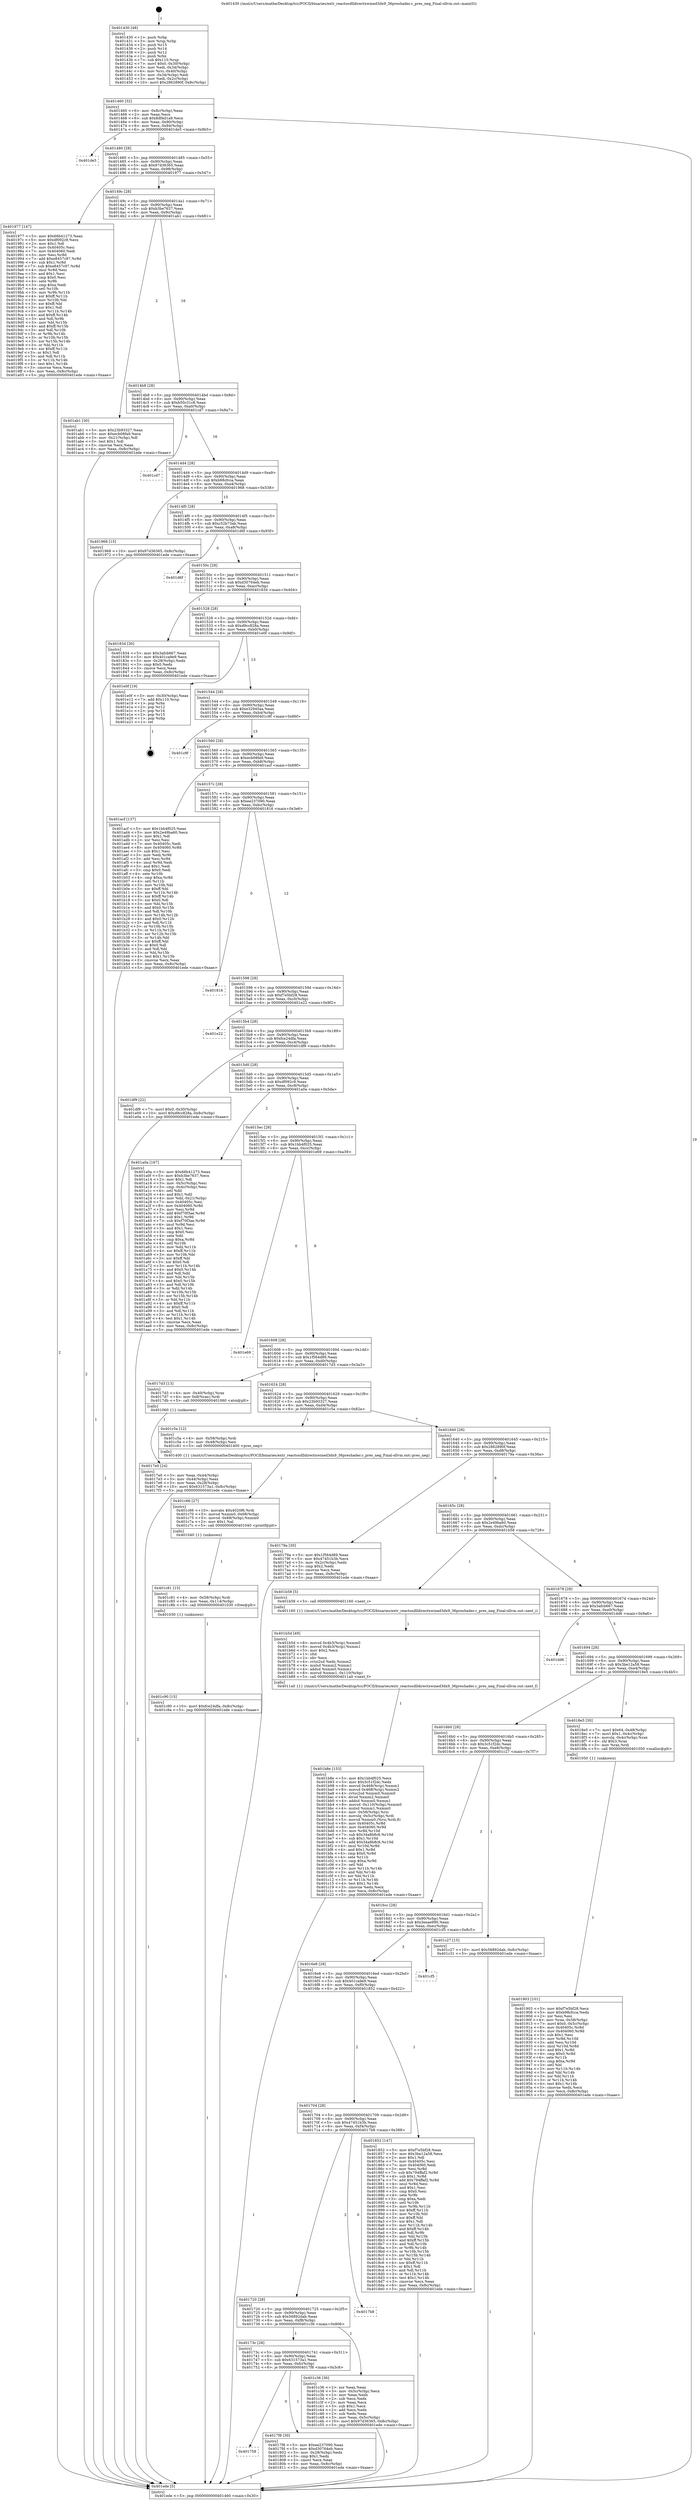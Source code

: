 digraph "0x401430" {
  label = "0x401430 (/mnt/c/Users/mathe/Desktop/tcc/POCII/binaries/extr_reactosdlldirectxwined3dx9_36preshader.c_pres_neg_Final-ollvm.out::main(0))"
  labelloc = "t"
  node[shape=record]

  Entry [label="",width=0.3,height=0.3,shape=circle,fillcolor=black,style=filled]
  "0x401460" [label="{
     0x401460 [32]\l
     | [instrs]\l
     &nbsp;&nbsp;0x401460 \<+6\>: mov -0x8c(%rbp),%eax\l
     &nbsp;&nbsp;0x401466 \<+2\>: mov %eax,%ecx\l
     &nbsp;&nbsp;0x401468 \<+6\>: sub $0x8df4d1a9,%ecx\l
     &nbsp;&nbsp;0x40146e \<+6\>: mov %eax,-0x90(%rbp)\l
     &nbsp;&nbsp;0x401474 \<+6\>: mov %ecx,-0x94(%rbp)\l
     &nbsp;&nbsp;0x40147a \<+6\>: je 0000000000401de5 \<main+0x9b5\>\l
  }"]
  "0x401de5" [label="{
     0x401de5\l
  }", style=dashed]
  "0x401480" [label="{
     0x401480 [28]\l
     | [instrs]\l
     &nbsp;&nbsp;0x401480 \<+5\>: jmp 0000000000401485 \<main+0x55\>\l
     &nbsp;&nbsp;0x401485 \<+6\>: mov -0x90(%rbp),%eax\l
     &nbsp;&nbsp;0x40148b \<+5\>: sub $0x97d36365,%eax\l
     &nbsp;&nbsp;0x401490 \<+6\>: mov %eax,-0x98(%rbp)\l
     &nbsp;&nbsp;0x401496 \<+6\>: je 0000000000401977 \<main+0x547\>\l
  }"]
  Exit [label="",width=0.3,height=0.3,shape=circle,fillcolor=black,style=filled,peripheries=2]
  "0x401977" [label="{
     0x401977 [147]\l
     | [instrs]\l
     &nbsp;&nbsp;0x401977 \<+5\>: mov $0x66b41273,%eax\l
     &nbsp;&nbsp;0x40197c \<+5\>: mov $0xdf092c9,%ecx\l
     &nbsp;&nbsp;0x401981 \<+2\>: mov $0x1,%dl\l
     &nbsp;&nbsp;0x401983 \<+7\>: mov 0x40405c,%esi\l
     &nbsp;&nbsp;0x40198a \<+7\>: mov 0x404060,%edi\l
     &nbsp;&nbsp;0x401991 \<+3\>: mov %esi,%r8d\l
     &nbsp;&nbsp;0x401994 \<+7\>: add $0xe8457c97,%r8d\l
     &nbsp;&nbsp;0x40199b \<+4\>: sub $0x1,%r8d\l
     &nbsp;&nbsp;0x40199f \<+7\>: sub $0xe8457c97,%r8d\l
     &nbsp;&nbsp;0x4019a6 \<+4\>: imul %r8d,%esi\l
     &nbsp;&nbsp;0x4019aa \<+3\>: and $0x1,%esi\l
     &nbsp;&nbsp;0x4019ad \<+3\>: cmp $0x0,%esi\l
     &nbsp;&nbsp;0x4019b0 \<+4\>: sete %r9b\l
     &nbsp;&nbsp;0x4019b4 \<+3\>: cmp $0xa,%edi\l
     &nbsp;&nbsp;0x4019b7 \<+4\>: setl %r10b\l
     &nbsp;&nbsp;0x4019bb \<+3\>: mov %r9b,%r11b\l
     &nbsp;&nbsp;0x4019be \<+4\>: xor $0xff,%r11b\l
     &nbsp;&nbsp;0x4019c2 \<+3\>: mov %r10b,%bl\l
     &nbsp;&nbsp;0x4019c5 \<+3\>: xor $0xff,%bl\l
     &nbsp;&nbsp;0x4019c8 \<+3\>: xor $0x1,%dl\l
     &nbsp;&nbsp;0x4019cb \<+3\>: mov %r11b,%r14b\l
     &nbsp;&nbsp;0x4019ce \<+4\>: and $0xff,%r14b\l
     &nbsp;&nbsp;0x4019d2 \<+3\>: and %dl,%r9b\l
     &nbsp;&nbsp;0x4019d5 \<+3\>: mov %bl,%r15b\l
     &nbsp;&nbsp;0x4019d8 \<+4\>: and $0xff,%r15b\l
     &nbsp;&nbsp;0x4019dc \<+3\>: and %dl,%r10b\l
     &nbsp;&nbsp;0x4019df \<+3\>: or %r9b,%r14b\l
     &nbsp;&nbsp;0x4019e2 \<+3\>: or %r10b,%r15b\l
     &nbsp;&nbsp;0x4019e5 \<+3\>: xor %r15b,%r14b\l
     &nbsp;&nbsp;0x4019e8 \<+3\>: or %bl,%r11b\l
     &nbsp;&nbsp;0x4019eb \<+4\>: xor $0xff,%r11b\l
     &nbsp;&nbsp;0x4019ef \<+3\>: or $0x1,%dl\l
     &nbsp;&nbsp;0x4019f2 \<+3\>: and %dl,%r11b\l
     &nbsp;&nbsp;0x4019f5 \<+3\>: or %r11b,%r14b\l
     &nbsp;&nbsp;0x4019f8 \<+4\>: test $0x1,%r14b\l
     &nbsp;&nbsp;0x4019fc \<+3\>: cmovne %ecx,%eax\l
     &nbsp;&nbsp;0x4019ff \<+6\>: mov %eax,-0x8c(%rbp)\l
     &nbsp;&nbsp;0x401a05 \<+5\>: jmp 0000000000401ede \<main+0xaae\>\l
  }"]
  "0x40149c" [label="{
     0x40149c [28]\l
     | [instrs]\l
     &nbsp;&nbsp;0x40149c \<+5\>: jmp 00000000004014a1 \<main+0x71\>\l
     &nbsp;&nbsp;0x4014a1 \<+6\>: mov -0x90(%rbp),%eax\l
     &nbsp;&nbsp;0x4014a7 \<+5\>: sub $0xb3be7637,%eax\l
     &nbsp;&nbsp;0x4014ac \<+6\>: mov %eax,-0x9c(%rbp)\l
     &nbsp;&nbsp;0x4014b2 \<+6\>: je 0000000000401ab1 \<main+0x681\>\l
  }"]
  "0x401c90" [label="{
     0x401c90 [15]\l
     | [instrs]\l
     &nbsp;&nbsp;0x401c90 \<+10\>: movl $0xfce24dfa,-0x8c(%rbp)\l
     &nbsp;&nbsp;0x401c9a \<+5\>: jmp 0000000000401ede \<main+0xaae\>\l
  }"]
  "0x401ab1" [label="{
     0x401ab1 [30]\l
     | [instrs]\l
     &nbsp;&nbsp;0x401ab1 \<+5\>: mov $0x23b93327,%eax\l
     &nbsp;&nbsp;0x401ab6 \<+5\>: mov $0xecb08fa9,%ecx\l
     &nbsp;&nbsp;0x401abb \<+3\>: mov -0x21(%rbp),%dl\l
     &nbsp;&nbsp;0x401abe \<+3\>: test $0x1,%dl\l
     &nbsp;&nbsp;0x401ac1 \<+3\>: cmovne %ecx,%eax\l
     &nbsp;&nbsp;0x401ac4 \<+6\>: mov %eax,-0x8c(%rbp)\l
     &nbsp;&nbsp;0x401aca \<+5\>: jmp 0000000000401ede \<main+0xaae\>\l
  }"]
  "0x4014b8" [label="{
     0x4014b8 [28]\l
     | [instrs]\l
     &nbsp;&nbsp;0x4014b8 \<+5\>: jmp 00000000004014bd \<main+0x8d\>\l
     &nbsp;&nbsp;0x4014bd \<+6\>: mov -0x90(%rbp),%eax\l
     &nbsp;&nbsp;0x4014c3 \<+5\>: sub $0xb50c31c8,%eax\l
     &nbsp;&nbsp;0x4014c8 \<+6\>: mov %eax,-0xa0(%rbp)\l
     &nbsp;&nbsp;0x4014ce \<+6\>: je 0000000000401cd7 \<main+0x8a7\>\l
  }"]
  "0x401c81" [label="{
     0x401c81 [15]\l
     | [instrs]\l
     &nbsp;&nbsp;0x401c81 \<+4\>: mov -0x58(%rbp),%rdi\l
     &nbsp;&nbsp;0x401c85 \<+6\>: mov %eax,-0x114(%rbp)\l
     &nbsp;&nbsp;0x401c8b \<+5\>: call 0000000000401030 \<free@plt\>\l
     | [calls]\l
     &nbsp;&nbsp;0x401030 \{1\} (unknown)\l
  }"]
  "0x401cd7" [label="{
     0x401cd7\l
  }", style=dashed]
  "0x4014d4" [label="{
     0x4014d4 [28]\l
     | [instrs]\l
     &nbsp;&nbsp;0x4014d4 \<+5\>: jmp 00000000004014d9 \<main+0xa9\>\l
     &nbsp;&nbsp;0x4014d9 \<+6\>: mov -0x90(%rbp),%eax\l
     &nbsp;&nbsp;0x4014df \<+5\>: sub $0xb98cfcca,%eax\l
     &nbsp;&nbsp;0x4014e4 \<+6\>: mov %eax,-0xa4(%rbp)\l
     &nbsp;&nbsp;0x4014ea \<+6\>: je 0000000000401968 \<main+0x538\>\l
  }"]
  "0x401c66" [label="{
     0x401c66 [27]\l
     | [instrs]\l
     &nbsp;&nbsp;0x401c66 \<+10\>: movabs $0x4020f6,%rdi\l
     &nbsp;&nbsp;0x401c70 \<+5\>: movsd %xmm0,-0x68(%rbp)\l
     &nbsp;&nbsp;0x401c75 \<+5\>: movsd -0x68(%rbp),%xmm0\l
     &nbsp;&nbsp;0x401c7a \<+2\>: mov $0x1,%al\l
     &nbsp;&nbsp;0x401c7c \<+5\>: call 0000000000401040 \<printf@plt\>\l
     | [calls]\l
     &nbsp;&nbsp;0x401040 \{1\} (unknown)\l
  }"]
  "0x401968" [label="{
     0x401968 [15]\l
     | [instrs]\l
     &nbsp;&nbsp;0x401968 \<+10\>: movl $0x97d36365,-0x8c(%rbp)\l
     &nbsp;&nbsp;0x401972 \<+5\>: jmp 0000000000401ede \<main+0xaae\>\l
  }"]
  "0x4014f0" [label="{
     0x4014f0 [28]\l
     | [instrs]\l
     &nbsp;&nbsp;0x4014f0 \<+5\>: jmp 00000000004014f5 \<main+0xc5\>\l
     &nbsp;&nbsp;0x4014f5 \<+6\>: mov -0x90(%rbp),%eax\l
     &nbsp;&nbsp;0x4014fb \<+5\>: sub $0xc52b73ab,%eax\l
     &nbsp;&nbsp;0x401500 \<+6\>: mov %eax,-0xa8(%rbp)\l
     &nbsp;&nbsp;0x401506 \<+6\>: je 0000000000401d6f \<main+0x93f\>\l
  }"]
  "0x401b8e" [label="{
     0x401b8e [153]\l
     | [instrs]\l
     &nbsp;&nbsp;0x401b8e \<+5\>: mov $0x1bb4f025,%ecx\l
     &nbsp;&nbsp;0x401b93 \<+5\>: mov $0x3c51f2dc,%edx\l
     &nbsp;&nbsp;0x401b98 \<+8\>: movsd 0x468(%rip),%xmm1\l
     &nbsp;&nbsp;0x401ba0 \<+8\>: movsd 0x468(%rip),%xmm2\l
     &nbsp;&nbsp;0x401ba8 \<+4\>: cvtss2sd %xmm0,%xmm0\l
     &nbsp;&nbsp;0x401bac \<+4\>: divsd %xmm2,%xmm0\l
     &nbsp;&nbsp;0x401bb0 \<+4\>: addsd %xmm0,%xmm1\l
     &nbsp;&nbsp;0x401bb4 \<+8\>: movsd -0x110(%rbp),%xmm0\l
     &nbsp;&nbsp;0x401bbc \<+4\>: mulsd %xmm1,%xmm0\l
     &nbsp;&nbsp;0x401bc0 \<+4\>: mov -0x58(%rbp),%rsi\l
     &nbsp;&nbsp;0x401bc4 \<+4\>: movslq -0x5c(%rbp),%rdi\l
     &nbsp;&nbsp;0x401bc8 \<+5\>: movsd %xmm0,(%rsi,%rdi,8)\l
     &nbsp;&nbsp;0x401bcd \<+8\>: mov 0x40405c,%r8d\l
     &nbsp;&nbsp;0x401bd5 \<+8\>: mov 0x404060,%r9d\l
     &nbsp;&nbsp;0x401bdd \<+3\>: mov %r8d,%r10d\l
     &nbsp;&nbsp;0x401be0 \<+7\>: sub $0x34a8b8c6,%r10d\l
     &nbsp;&nbsp;0x401be7 \<+4\>: sub $0x1,%r10d\l
     &nbsp;&nbsp;0x401beb \<+7\>: add $0x34a8b8c6,%r10d\l
     &nbsp;&nbsp;0x401bf2 \<+4\>: imul %r10d,%r8d\l
     &nbsp;&nbsp;0x401bf6 \<+4\>: and $0x1,%r8d\l
     &nbsp;&nbsp;0x401bfa \<+4\>: cmp $0x0,%r8d\l
     &nbsp;&nbsp;0x401bfe \<+4\>: sete %r11b\l
     &nbsp;&nbsp;0x401c02 \<+4\>: cmp $0xa,%r9d\l
     &nbsp;&nbsp;0x401c06 \<+3\>: setl %bl\l
     &nbsp;&nbsp;0x401c09 \<+3\>: mov %r11b,%r14b\l
     &nbsp;&nbsp;0x401c0c \<+3\>: and %bl,%r14b\l
     &nbsp;&nbsp;0x401c0f \<+3\>: xor %bl,%r11b\l
     &nbsp;&nbsp;0x401c12 \<+3\>: or %r11b,%r14b\l
     &nbsp;&nbsp;0x401c15 \<+4\>: test $0x1,%r14b\l
     &nbsp;&nbsp;0x401c19 \<+3\>: cmovne %edx,%ecx\l
     &nbsp;&nbsp;0x401c1c \<+6\>: mov %ecx,-0x8c(%rbp)\l
     &nbsp;&nbsp;0x401c22 \<+5\>: jmp 0000000000401ede \<main+0xaae\>\l
  }"]
  "0x401d6f" [label="{
     0x401d6f\l
  }", style=dashed]
  "0x40150c" [label="{
     0x40150c [28]\l
     | [instrs]\l
     &nbsp;&nbsp;0x40150c \<+5\>: jmp 0000000000401511 \<main+0xe1\>\l
     &nbsp;&nbsp;0x401511 \<+6\>: mov -0x90(%rbp),%eax\l
     &nbsp;&nbsp;0x401517 \<+5\>: sub $0xd30764eb,%eax\l
     &nbsp;&nbsp;0x40151c \<+6\>: mov %eax,-0xac(%rbp)\l
     &nbsp;&nbsp;0x401522 \<+6\>: je 0000000000401834 \<main+0x404\>\l
  }"]
  "0x401b5d" [label="{
     0x401b5d [49]\l
     | [instrs]\l
     &nbsp;&nbsp;0x401b5d \<+8\>: movsd 0x4b3(%rip),%xmm0\l
     &nbsp;&nbsp;0x401b65 \<+8\>: movsd 0x4b3(%rip),%xmm1\l
     &nbsp;&nbsp;0x401b6d \<+5\>: mov $0x2,%ecx\l
     &nbsp;&nbsp;0x401b72 \<+1\>: cltd\l
     &nbsp;&nbsp;0x401b73 \<+2\>: idiv %ecx\l
     &nbsp;&nbsp;0x401b75 \<+4\>: cvtsi2sd %edx,%xmm2\l
     &nbsp;&nbsp;0x401b79 \<+4\>: mulsd %xmm2,%xmm1\l
     &nbsp;&nbsp;0x401b7d \<+4\>: addsd %xmm0,%xmm1\l
     &nbsp;&nbsp;0x401b81 \<+8\>: movsd %xmm1,-0x110(%rbp)\l
     &nbsp;&nbsp;0x401b89 \<+5\>: call 00000000004011a0 \<next_f\>\l
     | [calls]\l
     &nbsp;&nbsp;0x4011a0 \{1\} (/mnt/c/Users/mathe/Desktop/tcc/POCII/binaries/extr_reactosdlldirectxwined3dx9_36preshader.c_pres_neg_Final-ollvm.out::next_f)\l
  }"]
  "0x401834" [label="{
     0x401834 [30]\l
     | [instrs]\l
     &nbsp;&nbsp;0x401834 \<+5\>: mov $0x3afcb667,%eax\l
     &nbsp;&nbsp;0x401839 \<+5\>: mov $0x401ca9e9,%ecx\l
     &nbsp;&nbsp;0x40183e \<+3\>: mov -0x28(%rbp),%edx\l
     &nbsp;&nbsp;0x401841 \<+3\>: cmp $0x0,%edx\l
     &nbsp;&nbsp;0x401844 \<+3\>: cmove %ecx,%eax\l
     &nbsp;&nbsp;0x401847 \<+6\>: mov %eax,-0x8c(%rbp)\l
     &nbsp;&nbsp;0x40184d \<+5\>: jmp 0000000000401ede \<main+0xaae\>\l
  }"]
  "0x401528" [label="{
     0x401528 [28]\l
     | [instrs]\l
     &nbsp;&nbsp;0x401528 \<+5\>: jmp 000000000040152d \<main+0xfd\>\l
     &nbsp;&nbsp;0x40152d \<+6\>: mov -0x90(%rbp),%eax\l
     &nbsp;&nbsp;0x401533 \<+5\>: sub $0xd9cc828a,%eax\l
     &nbsp;&nbsp;0x401538 \<+6\>: mov %eax,-0xb0(%rbp)\l
     &nbsp;&nbsp;0x40153e \<+6\>: je 0000000000401e0f \<main+0x9df\>\l
  }"]
  "0x401903" [label="{
     0x401903 [101]\l
     | [instrs]\l
     &nbsp;&nbsp;0x401903 \<+5\>: mov $0xf7e5bf28,%ecx\l
     &nbsp;&nbsp;0x401908 \<+5\>: mov $0xb98cfcca,%edx\l
     &nbsp;&nbsp;0x40190d \<+2\>: xor %esi,%esi\l
     &nbsp;&nbsp;0x40190f \<+4\>: mov %rax,-0x58(%rbp)\l
     &nbsp;&nbsp;0x401913 \<+7\>: movl $0x0,-0x5c(%rbp)\l
     &nbsp;&nbsp;0x40191a \<+8\>: mov 0x40405c,%r8d\l
     &nbsp;&nbsp;0x401922 \<+8\>: mov 0x404060,%r9d\l
     &nbsp;&nbsp;0x40192a \<+3\>: sub $0x1,%esi\l
     &nbsp;&nbsp;0x40192d \<+3\>: mov %r8d,%r10d\l
     &nbsp;&nbsp;0x401930 \<+3\>: add %esi,%r10d\l
     &nbsp;&nbsp;0x401933 \<+4\>: imul %r10d,%r8d\l
     &nbsp;&nbsp;0x401937 \<+4\>: and $0x1,%r8d\l
     &nbsp;&nbsp;0x40193b \<+4\>: cmp $0x0,%r8d\l
     &nbsp;&nbsp;0x40193f \<+4\>: sete %r11b\l
     &nbsp;&nbsp;0x401943 \<+4\>: cmp $0xa,%r9d\l
     &nbsp;&nbsp;0x401947 \<+3\>: setl %bl\l
     &nbsp;&nbsp;0x40194a \<+3\>: mov %r11b,%r14b\l
     &nbsp;&nbsp;0x40194d \<+3\>: and %bl,%r14b\l
     &nbsp;&nbsp;0x401950 \<+3\>: xor %bl,%r11b\l
     &nbsp;&nbsp;0x401953 \<+3\>: or %r11b,%r14b\l
     &nbsp;&nbsp;0x401956 \<+4\>: test $0x1,%r14b\l
     &nbsp;&nbsp;0x40195a \<+3\>: cmovne %edx,%ecx\l
     &nbsp;&nbsp;0x40195d \<+6\>: mov %ecx,-0x8c(%rbp)\l
     &nbsp;&nbsp;0x401963 \<+5\>: jmp 0000000000401ede \<main+0xaae\>\l
  }"]
  "0x401e0f" [label="{
     0x401e0f [19]\l
     | [instrs]\l
     &nbsp;&nbsp;0x401e0f \<+3\>: mov -0x30(%rbp),%eax\l
     &nbsp;&nbsp;0x401e12 \<+7\>: add $0x110,%rsp\l
     &nbsp;&nbsp;0x401e19 \<+1\>: pop %rbx\l
     &nbsp;&nbsp;0x401e1a \<+2\>: pop %r12\l
     &nbsp;&nbsp;0x401e1c \<+2\>: pop %r14\l
     &nbsp;&nbsp;0x401e1e \<+2\>: pop %r15\l
     &nbsp;&nbsp;0x401e20 \<+1\>: pop %rbp\l
     &nbsp;&nbsp;0x401e21 \<+1\>: ret\l
  }"]
  "0x401544" [label="{
     0x401544 [28]\l
     | [instrs]\l
     &nbsp;&nbsp;0x401544 \<+5\>: jmp 0000000000401549 \<main+0x119\>\l
     &nbsp;&nbsp;0x401549 \<+6\>: mov -0x90(%rbp),%eax\l
     &nbsp;&nbsp;0x40154f \<+5\>: sub $0xe32945aa,%eax\l
     &nbsp;&nbsp;0x401554 \<+6\>: mov %eax,-0xb4(%rbp)\l
     &nbsp;&nbsp;0x40155a \<+6\>: je 0000000000401c9f \<main+0x86f\>\l
  }"]
  "0x401758" [label="{
     0x401758\l
  }", style=dashed]
  "0x401c9f" [label="{
     0x401c9f\l
  }", style=dashed]
  "0x401560" [label="{
     0x401560 [28]\l
     | [instrs]\l
     &nbsp;&nbsp;0x401560 \<+5\>: jmp 0000000000401565 \<main+0x135\>\l
     &nbsp;&nbsp;0x401565 \<+6\>: mov -0x90(%rbp),%eax\l
     &nbsp;&nbsp;0x40156b \<+5\>: sub $0xecb08fa9,%eax\l
     &nbsp;&nbsp;0x401570 \<+6\>: mov %eax,-0xb8(%rbp)\l
     &nbsp;&nbsp;0x401576 \<+6\>: je 0000000000401acf \<main+0x69f\>\l
  }"]
  "0x4017f8" [label="{
     0x4017f8 [30]\l
     | [instrs]\l
     &nbsp;&nbsp;0x4017f8 \<+5\>: mov $0xee237090,%eax\l
     &nbsp;&nbsp;0x4017fd \<+5\>: mov $0xd30764eb,%ecx\l
     &nbsp;&nbsp;0x401802 \<+3\>: mov -0x28(%rbp),%edx\l
     &nbsp;&nbsp;0x401805 \<+3\>: cmp $0x1,%edx\l
     &nbsp;&nbsp;0x401808 \<+3\>: cmovl %ecx,%eax\l
     &nbsp;&nbsp;0x40180b \<+6\>: mov %eax,-0x8c(%rbp)\l
     &nbsp;&nbsp;0x401811 \<+5\>: jmp 0000000000401ede \<main+0xaae\>\l
  }"]
  "0x401acf" [label="{
     0x401acf [137]\l
     | [instrs]\l
     &nbsp;&nbsp;0x401acf \<+5\>: mov $0x1bb4f025,%eax\l
     &nbsp;&nbsp;0x401ad4 \<+5\>: mov $0x2e49ba60,%ecx\l
     &nbsp;&nbsp;0x401ad9 \<+2\>: mov $0x1,%dl\l
     &nbsp;&nbsp;0x401adb \<+2\>: xor %esi,%esi\l
     &nbsp;&nbsp;0x401add \<+7\>: mov 0x40405c,%edi\l
     &nbsp;&nbsp;0x401ae4 \<+8\>: mov 0x404060,%r8d\l
     &nbsp;&nbsp;0x401aec \<+3\>: sub $0x1,%esi\l
     &nbsp;&nbsp;0x401aef \<+3\>: mov %edi,%r9d\l
     &nbsp;&nbsp;0x401af2 \<+3\>: add %esi,%r9d\l
     &nbsp;&nbsp;0x401af5 \<+4\>: imul %r9d,%edi\l
     &nbsp;&nbsp;0x401af9 \<+3\>: and $0x1,%edi\l
     &nbsp;&nbsp;0x401afc \<+3\>: cmp $0x0,%edi\l
     &nbsp;&nbsp;0x401aff \<+4\>: sete %r10b\l
     &nbsp;&nbsp;0x401b03 \<+4\>: cmp $0xa,%r8d\l
     &nbsp;&nbsp;0x401b07 \<+4\>: setl %r11b\l
     &nbsp;&nbsp;0x401b0b \<+3\>: mov %r10b,%bl\l
     &nbsp;&nbsp;0x401b0e \<+3\>: xor $0xff,%bl\l
     &nbsp;&nbsp;0x401b11 \<+3\>: mov %r11b,%r14b\l
     &nbsp;&nbsp;0x401b14 \<+4\>: xor $0xff,%r14b\l
     &nbsp;&nbsp;0x401b18 \<+3\>: xor $0x0,%dl\l
     &nbsp;&nbsp;0x401b1b \<+3\>: mov %bl,%r15b\l
     &nbsp;&nbsp;0x401b1e \<+4\>: and $0x0,%r15b\l
     &nbsp;&nbsp;0x401b22 \<+3\>: and %dl,%r10b\l
     &nbsp;&nbsp;0x401b25 \<+3\>: mov %r14b,%r12b\l
     &nbsp;&nbsp;0x401b28 \<+4\>: and $0x0,%r12b\l
     &nbsp;&nbsp;0x401b2c \<+3\>: and %dl,%r11b\l
     &nbsp;&nbsp;0x401b2f \<+3\>: or %r10b,%r15b\l
     &nbsp;&nbsp;0x401b32 \<+3\>: or %r11b,%r12b\l
     &nbsp;&nbsp;0x401b35 \<+3\>: xor %r12b,%r15b\l
     &nbsp;&nbsp;0x401b38 \<+3\>: or %r14b,%bl\l
     &nbsp;&nbsp;0x401b3b \<+3\>: xor $0xff,%bl\l
     &nbsp;&nbsp;0x401b3e \<+3\>: or $0x0,%dl\l
     &nbsp;&nbsp;0x401b41 \<+2\>: and %dl,%bl\l
     &nbsp;&nbsp;0x401b43 \<+3\>: or %bl,%r15b\l
     &nbsp;&nbsp;0x401b46 \<+4\>: test $0x1,%r15b\l
     &nbsp;&nbsp;0x401b4a \<+3\>: cmovne %ecx,%eax\l
     &nbsp;&nbsp;0x401b4d \<+6\>: mov %eax,-0x8c(%rbp)\l
     &nbsp;&nbsp;0x401b53 \<+5\>: jmp 0000000000401ede \<main+0xaae\>\l
  }"]
  "0x40157c" [label="{
     0x40157c [28]\l
     | [instrs]\l
     &nbsp;&nbsp;0x40157c \<+5\>: jmp 0000000000401581 \<main+0x151\>\l
     &nbsp;&nbsp;0x401581 \<+6\>: mov -0x90(%rbp),%eax\l
     &nbsp;&nbsp;0x401587 \<+5\>: sub $0xee237090,%eax\l
     &nbsp;&nbsp;0x40158c \<+6\>: mov %eax,-0xbc(%rbp)\l
     &nbsp;&nbsp;0x401592 \<+6\>: je 0000000000401816 \<main+0x3e6\>\l
  }"]
  "0x40173c" [label="{
     0x40173c [28]\l
     | [instrs]\l
     &nbsp;&nbsp;0x40173c \<+5\>: jmp 0000000000401741 \<main+0x311\>\l
     &nbsp;&nbsp;0x401741 \<+6\>: mov -0x90(%rbp),%eax\l
     &nbsp;&nbsp;0x401747 \<+5\>: sub $0x631573a1,%eax\l
     &nbsp;&nbsp;0x40174c \<+6\>: mov %eax,-0xfc(%rbp)\l
     &nbsp;&nbsp;0x401752 \<+6\>: je 00000000004017f8 \<main+0x3c8\>\l
  }"]
  "0x401816" [label="{
     0x401816\l
  }", style=dashed]
  "0x401598" [label="{
     0x401598 [28]\l
     | [instrs]\l
     &nbsp;&nbsp;0x401598 \<+5\>: jmp 000000000040159d \<main+0x16d\>\l
     &nbsp;&nbsp;0x40159d \<+6\>: mov -0x90(%rbp),%eax\l
     &nbsp;&nbsp;0x4015a3 \<+5\>: sub $0xf7e5bf28,%eax\l
     &nbsp;&nbsp;0x4015a8 \<+6\>: mov %eax,-0xc0(%rbp)\l
     &nbsp;&nbsp;0x4015ae \<+6\>: je 0000000000401e22 \<main+0x9f2\>\l
  }"]
  "0x401c36" [label="{
     0x401c36 [36]\l
     | [instrs]\l
     &nbsp;&nbsp;0x401c36 \<+2\>: xor %eax,%eax\l
     &nbsp;&nbsp;0x401c38 \<+3\>: mov -0x5c(%rbp),%ecx\l
     &nbsp;&nbsp;0x401c3b \<+2\>: mov %eax,%edx\l
     &nbsp;&nbsp;0x401c3d \<+2\>: sub %ecx,%edx\l
     &nbsp;&nbsp;0x401c3f \<+2\>: mov %eax,%ecx\l
     &nbsp;&nbsp;0x401c41 \<+3\>: sub $0x1,%ecx\l
     &nbsp;&nbsp;0x401c44 \<+2\>: add %ecx,%edx\l
     &nbsp;&nbsp;0x401c46 \<+2\>: sub %edx,%eax\l
     &nbsp;&nbsp;0x401c48 \<+3\>: mov %eax,-0x5c(%rbp)\l
     &nbsp;&nbsp;0x401c4b \<+10\>: movl $0x97d36365,-0x8c(%rbp)\l
     &nbsp;&nbsp;0x401c55 \<+5\>: jmp 0000000000401ede \<main+0xaae\>\l
  }"]
  "0x401e22" [label="{
     0x401e22\l
  }", style=dashed]
  "0x4015b4" [label="{
     0x4015b4 [28]\l
     | [instrs]\l
     &nbsp;&nbsp;0x4015b4 \<+5\>: jmp 00000000004015b9 \<main+0x189\>\l
     &nbsp;&nbsp;0x4015b9 \<+6\>: mov -0x90(%rbp),%eax\l
     &nbsp;&nbsp;0x4015bf \<+5\>: sub $0xfce24dfa,%eax\l
     &nbsp;&nbsp;0x4015c4 \<+6\>: mov %eax,-0xc4(%rbp)\l
     &nbsp;&nbsp;0x4015ca \<+6\>: je 0000000000401df9 \<main+0x9c9\>\l
  }"]
  "0x401720" [label="{
     0x401720 [28]\l
     | [instrs]\l
     &nbsp;&nbsp;0x401720 \<+5\>: jmp 0000000000401725 \<main+0x2f5\>\l
     &nbsp;&nbsp;0x401725 \<+6\>: mov -0x90(%rbp),%eax\l
     &nbsp;&nbsp;0x40172b \<+5\>: sub $0x56892dab,%eax\l
     &nbsp;&nbsp;0x401730 \<+6\>: mov %eax,-0xf8(%rbp)\l
     &nbsp;&nbsp;0x401736 \<+6\>: je 0000000000401c36 \<main+0x806\>\l
  }"]
  "0x401df9" [label="{
     0x401df9 [22]\l
     | [instrs]\l
     &nbsp;&nbsp;0x401df9 \<+7\>: movl $0x0,-0x30(%rbp)\l
     &nbsp;&nbsp;0x401e00 \<+10\>: movl $0xd9cc828a,-0x8c(%rbp)\l
     &nbsp;&nbsp;0x401e0a \<+5\>: jmp 0000000000401ede \<main+0xaae\>\l
  }"]
  "0x4015d0" [label="{
     0x4015d0 [28]\l
     | [instrs]\l
     &nbsp;&nbsp;0x4015d0 \<+5\>: jmp 00000000004015d5 \<main+0x1a5\>\l
     &nbsp;&nbsp;0x4015d5 \<+6\>: mov -0x90(%rbp),%eax\l
     &nbsp;&nbsp;0x4015db \<+5\>: sub $0xdf092c9,%eax\l
     &nbsp;&nbsp;0x4015e0 \<+6\>: mov %eax,-0xc8(%rbp)\l
     &nbsp;&nbsp;0x4015e6 \<+6\>: je 0000000000401a0a \<main+0x5da\>\l
  }"]
  "0x4017b8" [label="{
     0x4017b8\l
  }", style=dashed]
  "0x401a0a" [label="{
     0x401a0a [167]\l
     | [instrs]\l
     &nbsp;&nbsp;0x401a0a \<+5\>: mov $0x66b41273,%eax\l
     &nbsp;&nbsp;0x401a0f \<+5\>: mov $0xb3be7637,%ecx\l
     &nbsp;&nbsp;0x401a14 \<+2\>: mov $0x1,%dl\l
     &nbsp;&nbsp;0x401a16 \<+3\>: mov -0x5c(%rbp),%esi\l
     &nbsp;&nbsp;0x401a19 \<+3\>: cmp -0x4c(%rbp),%esi\l
     &nbsp;&nbsp;0x401a1c \<+4\>: setl %dil\l
     &nbsp;&nbsp;0x401a20 \<+4\>: and $0x1,%dil\l
     &nbsp;&nbsp;0x401a24 \<+4\>: mov %dil,-0x21(%rbp)\l
     &nbsp;&nbsp;0x401a28 \<+7\>: mov 0x40405c,%esi\l
     &nbsp;&nbsp;0x401a2f \<+8\>: mov 0x404060,%r8d\l
     &nbsp;&nbsp;0x401a37 \<+3\>: mov %esi,%r9d\l
     &nbsp;&nbsp;0x401a3a \<+7\>: add $0xf70f3ae,%r9d\l
     &nbsp;&nbsp;0x401a41 \<+4\>: sub $0x1,%r9d\l
     &nbsp;&nbsp;0x401a45 \<+7\>: sub $0xf70f3ae,%r9d\l
     &nbsp;&nbsp;0x401a4c \<+4\>: imul %r9d,%esi\l
     &nbsp;&nbsp;0x401a50 \<+3\>: and $0x1,%esi\l
     &nbsp;&nbsp;0x401a53 \<+3\>: cmp $0x0,%esi\l
     &nbsp;&nbsp;0x401a56 \<+4\>: sete %dil\l
     &nbsp;&nbsp;0x401a5a \<+4\>: cmp $0xa,%r8d\l
     &nbsp;&nbsp;0x401a5e \<+4\>: setl %r10b\l
     &nbsp;&nbsp;0x401a62 \<+3\>: mov %dil,%r11b\l
     &nbsp;&nbsp;0x401a65 \<+4\>: xor $0xff,%r11b\l
     &nbsp;&nbsp;0x401a69 \<+3\>: mov %r10b,%bl\l
     &nbsp;&nbsp;0x401a6c \<+3\>: xor $0xff,%bl\l
     &nbsp;&nbsp;0x401a6f \<+3\>: xor $0x0,%dl\l
     &nbsp;&nbsp;0x401a72 \<+3\>: mov %r11b,%r14b\l
     &nbsp;&nbsp;0x401a75 \<+4\>: and $0x0,%r14b\l
     &nbsp;&nbsp;0x401a79 \<+3\>: and %dl,%dil\l
     &nbsp;&nbsp;0x401a7c \<+3\>: mov %bl,%r15b\l
     &nbsp;&nbsp;0x401a7f \<+4\>: and $0x0,%r15b\l
     &nbsp;&nbsp;0x401a83 \<+3\>: and %dl,%r10b\l
     &nbsp;&nbsp;0x401a86 \<+3\>: or %dil,%r14b\l
     &nbsp;&nbsp;0x401a89 \<+3\>: or %r10b,%r15b\l
     &nbsp;&nbsp;0x401a8c \<+3\>: xor %r15b,%r14b\l
     &nbsp;&nbsp;0x401a8f \<+3\>: or %bl,%r11b\l
     &nbsp;&nbsp;0x401a92 \<+4\>: xor $0xff,%r11b\l
     &nbsp;&nbsp;0x401a96 \<+3\>: or $0x0,%dl\l
     &nbsp;&nbsp;0x401a99 \<+3\>: and %dl,%r11b\l
     &nbsp;&nbsp;0x401a9c \<+3\>: or %r11b,%r14b\l
     &nbsp;&nbsp;0x401a9f \<+4\>: test $0x1,%r14b\l
     &nbsp;&nbsp;0x401aa3 \<+3\>: cmovne %ecx,%eax\l
     &nbsp;&nbsp;0x401aa6 \<+6\>: mov %eax,-0x8c(%rbp)\l
     &nbsp;&nbsp;0x401aac \<+5\>: jmp 0000000000401ede \<main+0xaae\>\l
  }"]
  "0x4015ec" [label="{
     0x4015ec [28]\l
     | [instrs]\l
     &nbsp;&nbsp;0x4015ec \<+5\>: jmp 00000000004015f1 \<main+0x1c1\>\l
     &nbsp;&nbsp;0x4015f1 \<+6\>: mov -0x90(%rbp),%eax\l
     &nbsp;&nbsp;0x4015f7 \<+5\>: sub $0x1bb4f025,%eax\l
     &nbsp;&nbsp;0x4015fc \<+6\>: mov %eax,-0xcc(%rbp)\l
     &nbsp;&nbsp;0x401602 \<+6\>: je 0000000000401e69 \<main+0xa39\>\l
  }"]
  "0x401704" [label="{
     0x401704 [28]\l
     | [instrs]\l
     &nbsp;&nbsp;0x401704 \<+5\>: jmp 0000000000401709 \<main+0x2d9\>\l
     &nbsp;&nbsp;0x401709 \<+6\>: mov -0x90(%rbp),%eax\l
     &nbsp;&nbsp;0x40170f \<+5\>: sub $0x47451b3b,%eax\l
     &nbsp;&nbsp;0x401714 \<+6\>: mov %eax,-0xf4(%rbp)\l
     &nbsp;&nbsp;0x40171a \<+6\>: je 00000000004017b8 \<main+0x388\>\l
  }"]
  "0x401e69" [label="{
     0x401e69\l
  }", style=dashed]
  "0x401608" [label="{
     0x401608 [28]\l
     | [instrs]\l
     &nbsp;&nbsp;0x401608 \<+5\>: jmp 000000000040160d \<main+0x1dd\>\l
     &nbsp;&nbsp;0x40160d \<+6\>: mov -0x90(%rbp),%eax\l
     &nbsp;&nbsp;0x401613 \<+5\>: sub $0x1f564d89,%eax\l
     &nbsp;&nbsp;0x401618 \<+6\>: mov %eax,-0xd0(%rbp)\l
     &nbsp;&nbsp;0x40161e \<+6\>: je 00000000004017d3 \<main+0x3a3\>\l
  }"]
  "0x401852" [label="{
     0x401852 [147]\l
     | [instrs]\l
     &nbsp;&nbsp;0x401852 \<+5\>: mov $0xf7e5bf28,%eax\l
     &nbsp;&nbsp;0x401857 \<+5\>: mov $0x3be12a58,%ecx\l
     &nbsp;&nbsp;0x40185c \<+2\>: mov $0x1,%dl\l
     &nbsp;&nbsp;0x40185e \<+7\>: mov 0x40405c,%esi\l
     &nbsp;&nbsp;0x401865 \<+7\>: mov 0x404060,%edi\l
     &nbsp;&nbsp;0x40186c \<+3\>: mov %esi,%r8d\l
     &nbsp;&nbsp;0x40186f \<+7\>: sub $0x794ffaf2,%r8d\l
     &nbsp;&nbsp;0x401876 \<+4\>: sub $0x1,%r8d\l
     &nbsp;&nbsp;0x40187a \<+7\>: add $0x794ffaf2,%r8d\l
     &nbsp;&nbsp;0x401881 \<+4\>: imul %r8d,%esi\l
     &nbsp;&nbsp;0x401885 \<+3\>: and $0x1,%esi\l
     &nbsp;&nbsp;0x401888 \<+3\>: cmp $0x0,%esi\l
     &nbsp;&nbsp;0x40188b \<+4\>: sete %r9b\l
     &nbsp;&nbsp;0x40188f \<+3\>: cmp $0xa,%edi\l
     &nbsp;&nbsp;0x401892 \<+4\>: setl %r10b\l
     &nbsp;&nbsp;0x401896 \<+3\>: mov %r9b,%r11b\l
     &nbsp;&nbsp;0x401899 \<+4\>: xor $0xff,%r11b\l
     &nbsp;&nbsp;0x40189d \<+3\>: mov %r10b,%bl\l
     &nbsp;&nbsp;0x4018a0 \<+3\>: xor $0xff,%bl\l
     &nbsp;&nbsp;0x4018a3 \<+3\>: xor $0x1,%dl\l
     &nbsp;&nbsp;0x4018a6 \<+3\>: mov %r11b,%r14b\l
     &nbsp;&nbsp;0x4018a9 \<+4\>: and $0xff,%r14b\l
     &nbsp;&nbsp;0x4018ad \<+3\>: and %dl,%r9b\l
     &nbsp;&nbsp;0x4018b0 \<+3\>: mov %bl,%r15b\l
     &nbsp;&nbsp;0x4018b3 \<+4\>: and $0xff,%r15b\l
     &nbsp;&nbsp;0x4018b7 \<+3\>: and %dl,%r10b\l
     &nbsp;&nbsp;0x4018ba \<+3\>: or %r9b,%r14b\l
     &nbsp;&nbsp;0x4018bd \<+3\>: or %r10b,%r15b\l
     &nbsp;&nbsp;0x4018c0 \<+3\>: xor %r15b,%r14b\l
     &nbsp;&nbsp;0x4018c3 \<+3\>: or %bl,%r11b\l
     &nbsp;&nbsp;0x4018c6 \<+4\>: xor $0xff,%r11b\l
     &nbsp;&nbsp;0x4018ca \<+3\>: or $0x1,%dl\l
     &nbsp;&nbsp;0x4018cd \<+3\>: and %dl,%r11b\l
     &nbsp;&nbsp;0x4018d0 \<+3\>: or %r11b,%r14b\l
     &nbsp;&nbsp;0x4018d3 \<+4\>: test $0x1,%r14b\l
     &nbsp;&nbsp;0x4018d7 \<+3\>: cmovne %ecx,%eax\l
     &nbsp;&nbsp;0x4018da \<+6\>: mov %eax,-0x8c(%rbp)\l
     &nbsp;&nbsp;0x4018e0 \<+5\>: jmp 0000000000401ede \<main+0xaae\>\l
  }"]
  "0x4017d3" [label="{
     0x4017d3 [13]\l
     | [instrs]\l
     &nbsp;&nbsp;0x4017d3 \<+4\>: mov -0x40(%rbp),%rax\l
     &nbsp;&nbsp;0x4017d7 \<+4\>: mov 0x8(%rax),%rdi\l
     &nbsp;&nbsp;0x4017db \<+5\>: call 0000000000401060 \<atoi@plt\>\l
     | [calls]\l
     &nbsp;&nbsp;0x401060 \{1\} (unknown)\l
  }"]
  "0x401624" [label="{
     0x401624 [28]\l
     | [instrs]\l
     &nbsp;&nbsp;0x401624 \<+5\>: jmp 0000000000401629 \<main+0x1f9\>\l
     &nbsp;&nbsp;0x401629 \<+6\>: mov -0x90(%rbp),%eax\l
     &nbsp;&nbsp;0x40162f \<+5\>: sub $0x23b93327,%eax\l
     &nbsp;&nbsp;0x401634 \<+6\>: mov %eax,-0xd4(%rbp)\l
     &nbsp;&nbsp;0x40163a \<+6\>: je 0000000000401c5a \<main+0x82a\>\l
  }"]
  "0x4016e8" [label="{
     0x4016e8 [28]\l
     | [instrs]\l
     &nbsp;&nbsp;0x4016e8 \<+5\>: jmp 00000000004016ed \<main+0x2bd\>\l
     &nbsp;&nbsp;0x4016ed \<+6\>: mov -0x90(%rbp),%eax\l
     &nbsp;&nbsp;0x4016f3 \<+5\>: sub $0x401ca9e9,%eax\l
     &nbsp;&nbsp;0x4016f8 \<+6\>: mov %eax,-0xf0(%rbp)\l
     &nbsp;&nbsp;0x4016fe \<+6\>: je 0000000000401852 \<main+0x422\>\l
  }"]
  "0x401c5a" [label="{
     0x401c5a [12]\l
     | [instrs]\l
     &nbsp;&nbsp;0x401c5a \<+4\>: mov -0x58(%rbp),%rdi\l
     &nbsp;&nbsp;0x401c5e \<+3\>: mov -0x48(%rbp),%esi\l
     &nbsp;&nbsp;0x401c61 \<+5\>: call 0000000000401400 \<pres_neg\>\l
     | [calls]\l
     &nbsp;&nbsp;0x401400 \{1\} (/mnt/c/Users/mathe/Desktop/tcc/POCII/binaries/extr_reactosdlldirectxwined3dx9_36preshader.c_pres_neg_Final-ollvm.out::pres_neg)\l
  }"]
  "0x401640" [label="{
     0x401640 [28]\l
     | [instrs]\l
     &nbsp;&nbsp;0x401640 \<+5\>: jmp 0000000000401645 \<main+0x215\>\l
     &nbsp;&nbsp;0x401645 \<+6\>: mov -0x90(%rbp),%eax\l
     &nbsp;&nbsp;0x40164b \<+5\>: sub $0x2862890f,%eax\l
     &nbsp;&nbsp;0x401650 \<+6\>: mov %eax,-0xd8(%rbp)\l
     &nbsp;&nbsp;0x401656 \<+6\>: je 000000000040179a \<main+0x36a\>\l
  }"]
  "0x401cf5" [label="{
     0x401cf5\l
  }", style=dashed]
  "0x40179a" [label="{
     0x40179a [30]\l
     | [instrs]\l
     &nbsp;&nbsp;0x40179a \<+5\>: mov $0x1f564d89,%eax\l
     &nbsp;&nbsp;0x40179f \<+5\>: mov $0x47451b3b,%ecx\l
     &nbsp;&nbsp;0x4017a4 \<+3\>: mov -0x2c(%rbp),%edx\l
     &nbsp;&nbsp;0x4017a7 \<+3\>: cmp $0x2,%edx\l
     &nbsp;&nbsp;0x4017aa \<+3\>: cmovne %ecx,%eax\l
     &nbsp;&nbsp;0x4017ad \<+6\>: mov %eax,-0x8c(%rbp)\l
     &nbsp;&nbsp;0x4017b3 \<+5\>: jmp 0000000000401ede \<main+0xaae\>\l
  }"]
  "0x40165c" [label="{
     0x40165c [28]\l
     | [instrs]\l
     &nbsp;&nbsp;0x40165c \<+5\>: jmp 0000000000401661 \<main+0x231\>\l
     &nbsp;&nbsp;0x401661 \<+6\>: mov -0x90(%rbp),%eax\l
     &nbsp;&nbsp;0x401667 \<+5\>: sub $0x2e49ba60,%eax\l
     &nbsp;&nbsp;0x40166c \<+6\>: mov %eax,-0xdc(%rbp)\l
     &nbsp;&nbsp;0x401672 \<+6\>: je 0000000000401b58 \<main+0x728\>\l
  }"]
  "0x401ede" [label="{
     0x401ede [5]\l
     | [instrs]\l
     &nbsp;&nbsp;0x401ede \<+5\>: jmp 0000000000401460 \<main+0x30\>\l
  }"]
  "0x401430" [label="{
     0x401430 [48]\l
     | [instrs]\l
     &nbsp;&nbsp;0x401430 \<+1\>: push %rbp\l
     &nbsp;&nbsp;0x401431 \<+3\>: mov %rsp,%rbp\l
     &nbsp;&nbsp;0x401434 \<+2\>: push %r15\l
     &nbsp;&nbsp;0x401436 \<+2\>: push %r14\l
     &nbsp;&nbsp;0x401438 \<+2\>: push %r12\l
     &nbsp;&nbsp;0x40143a \<+1\>: push %rbx\l
     &nbsp;&nbsp;0x40143b \<+7\>: sub $0x110,%rsp\l
     &nbsp;&nbsp;0x401442 \<+7\>: movl $0x0,-0x30(%rbp)\l
     &nbsp;&nbsp;0x401449 \<+3\>: mov %edi,-0x34(%rbp)\l
     &nbsp;&nbsp;0x40144c \<+4\>: mov %rsi,-0x40(%rbp)\l
     &nbsp;&nbsp;0x401450 \<+3\>: mov -0x34(%rbp),%edi\l
     &nbsp;&nbsp;0x401453 \<+3\>: mov %edi,-0x2c(%rbp)\l
     &nbsp;&nbsp;0x401456 \<+10\>: movl $0x2862890f,-0x8c(%rbp)\l
  }"]
  "0x4017e0" [label="{
     0x4017e0 [24]\l
     | [instrs]\l
     &nbsp;&nbsp;0x4017e0 \<+3\>: mov %eax,-0x44(%rbp)\l
     &nbsp;&nbsp;0x4017e3 \<+3\>: mov -0x44(%rbp),%eax\l
     &nbsp;&nbsp;0x4017e6 \<+3\>: mov %eax,-0x28(%rbp)\l
     &nbsp;&nbsp;0x4017e9 \<+10\>: movl $0x631573a1,-0x8c(%rbp)\l
     &nbsp;&nbsp;0x4017f3 \<+5\>: jmp 0000000000401ede \<main+0xaae\>\l
  }"]
  "0x4016cc" [label="{
     0x4016cc [28]\l
     | [instrs]\l
     &nbsp;&nbsp;0x4016cc \<+5\>: jmp 00000000004016d1 \<main+0x2a1\>\l
     &nbsp;&nbsp;0x4016d1 \<+6\>: mov -0x90(%rbp),%eax\l
     &nbsp;&nbsp;0x4016d7 \<+5\>: sub $0x3eeae990,%eax\l
     &nbsp;&nbsp;0x4016dc \<+6\>: mov %eax,-0xec(%rbp)\l
     &nbsp;&nbsp;0x4016e2 \<+6\>: je 0000000000401cf5 \<main+0x8c5\>\l
  }"]
  "0x401b58" [label="{
     0x401b58 [5]\l
     | [instrs]\l
     &nbsp;&nbsp;0x401b58 \<+5\>: call 0000000000401160 \<next_i\>\l
     | [calls]\l
     &nbsp;&nbsp;0x401160 \{1\} (/mnt/c/Users/mathe/Desktop/tcc/POCII/binaries/extr_reactosdlldirectxwined3dx9_36preshader.c_pres_neg_Final-ollvm.out::next_i)\l
  }"]
  "0x401678" [label="{
     0x401678 [28]\l
     | [instrs]\l
     &nbsp;&nbsp;0x401678 \<+5\>: jmp 000000000040167d \<main+0x24d\>\l
     &nbsp;&nbsp;0x40167d \<+6\>: mov -0x90(%rbp),%eax\l
     &nbsp;&nbsp;0x401683 \<+5\>: sub $0x3afcb667,%eax\l
     &nbsp;&nbsp;0x401688 \<+6\>: mov %eax,-0xe0(%rbp)\l
     &nbsp;&nbsp;0x40168e \<+6\>: je 0000000000401dd6 \<main+0x9a6\>\l
  }"]
  "0x401c27" [label="{
     0x401c27 [15]\l
     | [instrs]\l
     &nbsp;&nbsp;0x401c27 \<+10\>: movl $0x56892dab,-0x8c(%rbp)\l
     &nbsp;&nbsp;0x401c31 \<+5\>: jmp 0000000000401ede \<main+0xaae\>\l
  }"]
  "0x401dd6" [label="{
     0x401dd6\l
  }", style=dashed]
  "0x401694" [label="{
     0x401694 [28]\l
     | [instrs]\l
     &nbsp;&nbsp;0x401694 \<+5\>: jmp 0000000000401699 \<main+0x269\>\l
     &nbsp;&nbsp;0x401699 \<+6\>: mov -0x90(%rbp),%eax\l
     &nbsp;&nbsp;0x40169f \<+5\>: sub $0x3be12a58,%eax\l
     &nbsp;&nbsp;0x4016a4 \<+6\>: mov %eax,-0xe4(%rbp)\l
     &nbsp;&nbsp;0x4016aa \<+6\>: je 00000000004018e5 \<main+0x4b5\>\l
  }"]
  "0x4016b0" [label="{
     0x4016b0 [28]\l
     | [instrs]\l
     &nbsp;&nbsp;0x4016b0 \<+5\>: jmp 00000000004016b5 \<main+0x285\>\l
     &nbsp;&nbsp;0x4016b5 \<+6\>: mov -0x90(%rbp),%eax\l
     &nbsp;&nbsp;0x4016bb \<+5\>: sub $0x3c51f2dc,%eax\l
     &nbsp;&nbsp;0x4016c0 \<+6\>: mov %eax,-0xe8(%rbp)\l
     &nbsp;&nbsp;0x4016c6 \<+6\>: je 0000000000401c27 \<main+0x7f7\>\l
  }"]
  "0x4018e5" [label="{
     0x4018e5 [30]\l
     | [instrs]\l
     &nbsp;&nbsp;0x4018e5 \<+7\>: movl $0x64,-0x48(%rbp)\l
     &nbsp;&nbsp;0x4018ec \<+7\>: movl $0x1,-0x4c(%rbp)\l
     &nbsp;&nbsp;0x4018f3 \<+4\>: movslq -0x4c(%rbp),%rax\l
     &nbsp;&nbsp;0x4018f7 \<+4\>: shl $0x3,%rax\l
     &nbsp;&nbsp;0x4018fb \<+3\>: mov %rax,%rdi\l
     &nbsp;&nbsp;0x4018fe \<+5\>: call 0000000000401050 \<malloc@plt\>\l
     | [calls]\l
     &nbsp;&nbsp;0x401050 \{1\} (unknown)\l
  }"]
  Entry -> "0x401430" [label=" 1"]
  "0x401460" -> "0x401de5" [label=" 0"]
  "0x401460" -> "0x401480" [label=" 20"]
  "0x401e0f" -> Exit [label=" 1"]
  "0x401480" -> "0x401977" [label=" 2"]
  "0x401480" -> "0x40149c" [label=" 18"]
  "0x401df9" -> "0x401ede" [label=" 1"]
  "0x40149c" -> "0x401ab1" [label=" 2"]
  "0x40149c" -> "0x4014b8" [label=" 16"]
  "0x401c90" -> "0x401ede" [label=" 1"]
  "0x4014b8" -> "0x401cd7" [label=" 0"]
  "0x4014b8" -> "0x4014d4" [label=" 16"]
  "0x401c81" -> "0x401c90" [label=" 1"]
  "0x4014d4" -> "0x401968" [label=" 1"]
  "0x4014d4" -> "0x4014f0" [label=" 15"]
  "0x401c66" -> "0x401c81" [label=" 1"]
  "0x4014f0" -> "0x401d6f" [label=" 0"]
  "0x4014f0" -> "0x40150c" [label=" 15"]
  "0x401c5a" -> "0x401c66" [label=" 1"]
  "0x40150c" -> "0x401834" [label=" 1"]
  "0x40150c" -> "0x401528" [label=" 14"]
  "0x401c36" -> "0x401ede" [label=" 1"]
  "0x401528" -> "0x401e0f" [label=" 1"]
  "0x401528" -> "0x401544" [label=" 13"]
  "0x401c27" -> "0x401ede" [label=" 1"]
  "0x401544" -> "0x401c9f" [label=" 0"]
  "0x401544" -> "0x401560" [label=" 13"]
  "0x401b8e" -> "0x401ede" [label=" 1"]
  "0x401560" -> "0x401acf" [label=" 1"]
  "0x401560" -> "0x40157c" [label=" 12"]
  "0x401b5d" -> "0x401b8e" [label=" 1"]
  "0x40157c" -> "0x401816" [label=" 0"]
  "0x40157c" -> "0x401598" [label=" 12"]
  "0x401acf" -> "0x401ede" [label=" 1"]
  "0x401598" -> "0x401e22" [label=" 0"]
  "0x401598" -> "0x4015b4" [label=" 12"]
  "0x401ab1" -> "0x401ede" [label=" 2"]
  "0x4015b4" -> "0x401df9" [label=" 1"]
  "0x4015b4" -> "0x4015d0" [label=" 11"]
  "0x401977" -> "0x401ede" [label=" 2"]
  "0x4015d0" -> "0x401a0a" [label=" 2"]
  "0x4015d0" -> "0x4015ec" [label=" 9"]
  "0x401968" -> "0x401ede" [label=" 1"]
  "0x4015ec" -> "0x401e69" [label=" 0"]
  "0x4015ec" -> "0x401608" [label=" 9"]
  "0x4018e5" -> "0x401903" [label=" 1"]
  "0x401608" -> "0x4017d3" [label=" 1"]
  "0x401608" -> "0x401624" [label=" 8"]
  "0x401852" -> "0x401ede" [label=" 1"]
  "0x401624" -> "0x401c5a" [label=" 1"]
  "0x401624" -> "0x401640" [label=" 7"]
  "0x4017f8" -> "0x401ede" [label=" 1"]
  "0x401640" -> "0x40179a" [label=" 1"]
  "0x401640" -> "0x40165c" [label=" 6"]
  "0x40179a" -> "0x401ede" [label=" 1"]
  "0x401430" -> "0x401460" [label=" 1"]
  "0x401ede" -> "0x401460" [label=" 19"]
  "0x4017d3" -> "0x4017e0" [label=" 1"]
  "0x4017e0" -> "0x401ede" [label=" 1"]
  "0x40173c" -> "0x401758" [label=" 0"]
  "0x40165c" -> "0x401b58" [label=" 1"]
  "0x40165c" -> "0x401678" [label=" 5"]
  "0x401b58" -> "0x401b5d" [label=" 1"]
  "0x401678" -> "0x401dd6" [label=" 0"]
  "0x401678" -> "0x401694" [label=" 5"]
  "0x401720" -> "0x40173c" [label=" 1"]
  "0x401694" -> "0x4018e5" [label=" 1"]
  "0x401694" -> "0x4016b0" [label=" 4"]
  "0x401720" -> "0x401c36" [label=" 1"]
  "0x4016b0" -> "0x401c27" [label=" 1"]
  "0x4016b0" -> "0x4016cc" [label=" 3"]
  "0x40173c" -> "0x4017f8" [label=" 1"]
  "0x4016cc" -> "0x401cf5" [label=" 0"]
  "0x4016cc" -> "0x4016e8" [label=" 3"]
  "0x401834" -> "0x401ede" [label=" 1"]
  "0x4016e8" -> "0x401852" [label=" 1"]
  "0x4016e8" -> "0x401704" [label=" 2"]
  "0x401903" -> "0x401ede" [label=" 1"]
  "0x401704" -> "0x4017b8" [label=" 0"]
  "0x401704" -> "0x401720" [label=" 2"]
  "0x401a0a" -> "0x401ede" [label=" 2"]
}
